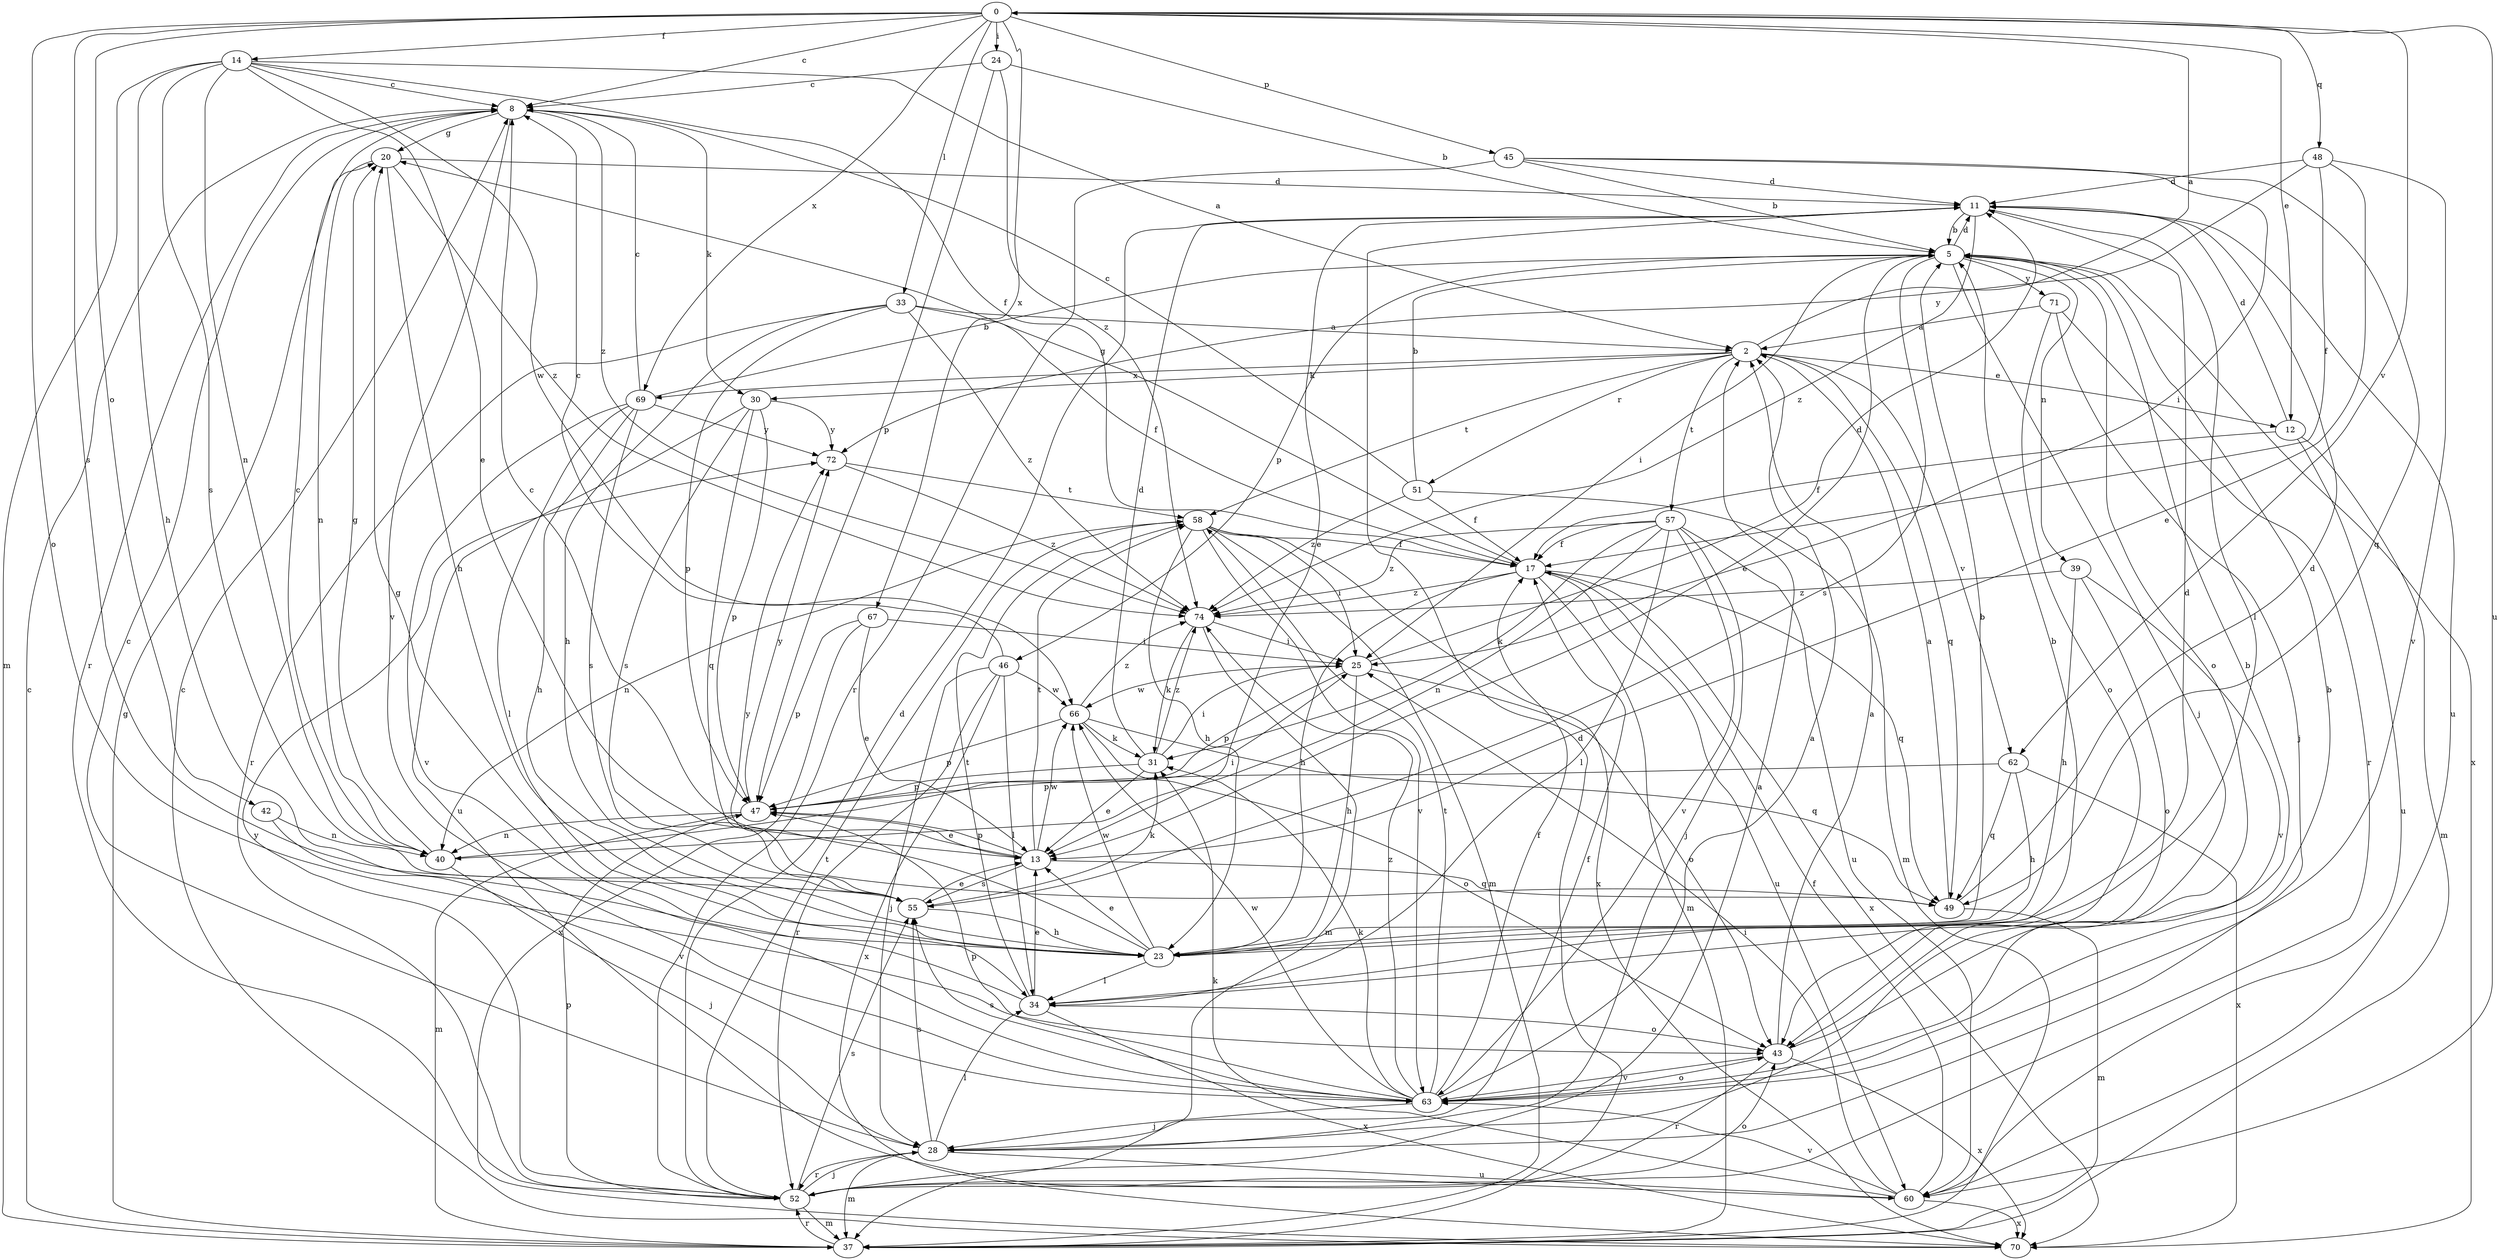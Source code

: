 strict digraph  {
0;
2;
5;
8;
11;
12;
13;
14;
17;
20;
23;
24;
25;
28;
30;
31;
33;
34;
37;
39;
40;
42;
43;
45;
46;
47;
48;
49;
51;
52;
55;
57;
58;
60;
62;
63;
66;
67;
69;
70;
71;
72;
74;
0 -> 8  [label=c];
0 -> 12  [label=e];
0 -> 14  [label=f];
0 -> 24  [label=i];
0 -> 33  [label=l];
0 -> 42  [label=o];
0 -> 43  [label=o];
0 -> 45  [label=p];
0 -> 48  [label=q];
0 -> 55  [label=s];
0 -> 60  [label=u];
0 -> 62  [label=v];
0 -> 67  [label=x];
0 -> 69  [label=x];
2 -> 0  [label=a];
2 -> 12  [label=e];
2 -> 30  [label=k];
2 -> 49  [label=q];
2 -> 51  [label=r];
2 -> 57  [label=t];
2 -> 58  [label=t];
2 -> 62  [label=v];
2 -> 69  [label=x];
5 -> 11  [label=d];
5 -> 13  [label=e];
5 -> 25  [label=i];
5 -> 28  [label=j];
5 -> 39  [label=n];
5 -> 43  [label=o];
5 -> 46  [label=p];
5 -> 55  [label=s];
5 -> 70  [label=x];
5 -> 71  [label=y];
8 -> 20  [label=g];
8 -> 30  [label=k];
8 -> 52  [label=r];
8 -> 63  [label=v];
8 -> 74  [label=z];
11 -> 5  [label=b];
11 -> 13  [label=e];
11 -> 34  [label=l];
11 -> 60  [label=u];
11 -> 74  [label=z];
12 -> 11  [label=d];
12 -> 17  [label=f];
12 -> 37  [label=m];
12 -> 60  [label=u];
13 -> 8  [label=c];
13 -> 47  [label=p];
13 -> 49  [label=q];
13 -> 55  [label=s];
13 -> 58  [label=t];
13 -> 66  [label=w];
14 -> 2  [label=a];
14 -> 8  [label=c];
14 -> 13  [label=e];
14 -> 17  [label=f];
14 -> 23  [label=h];
14 -> 37  [label=m];
14 -> 40  [label=n];
14 -> 55  [label=s];
14 -> 66  [label=w];
17 -> 20  [label=g];
17 -> 23  [label=h];
17 -> 37  [label=m];
17 -> 49  [label=q];
17 -> 60  [label=u];
17 -> 70  [label=x];
17 -> 74  [label=z];
20 -> 11  [label=d];
20 -> 23  [label=h];
20 -> 40  [label=n];
20 -> 74  [label=z];
23 -> 5  [label=b];
23 -> 11  [label=d];
23 -> 13  [label=e];
23 -> 34  [label=l];
23 -> 66  [label=w];
23 -> 72  [label=y];
24 -> 5  [label=b];
24 -> 8  [label=c];
24 -> 47  [label=p];
24 -> 74  [label=z];
25 -> 11  [label=d];
25 -> 23  [label=h];
25 -> 43  [label=o];
25 -> 47  [label=p];
25 -> 66  [label=w];
28 -> 8  [label=c];
28 -> 17  [label=f];
28 -> 34  [label=l];
28 -> 37  [label=m];
28 -> 52  [label=r];
28 -> 55  [label=s];
28 -> 60  [label=u];
30 -> 47  [label=p];
30 -> 49  [label=q];
30 -> 55  [label=s];
30 -> 60  [label=u];
30 -> 72  [label=y];
31 -> 11  [label=d];
31 -> 13  [label=e];
31 -> 25  [label=i];
31 -> 47  [label=p];
31 -> 74  [label=z];
33 -> 2  [label=a];
33 -> 17  [label=f];
33 -> 23  [label=h];
33 -> 47  [label=p];
33 -> 52  [label=r];
33 -> 74  [label=z];
34 -> 5  [label=b];
34 -> 13  [label=e];
34 -> 20  [label=g];
34 -> 43  [label=o];
34 -> 58  [label=t];
34 -> 70  [label=x];
37 -> 8  [label=c];
37 -> 11  [label=d];
37 -> 20  [label=g];
37 -> 52  [label=r];
39 -> 23  [label=h];
39 -> 43  [label=o];
39 -> 63  [label=v];
39 -> 74  [label=z];
40 -> 8  [label=c];
40 -> 20  [label=g];
40 -> 25  [label=i];
40 -> 28  [label=j];
42 -> 40  [label=n];
42 -> 63  [label=v];
43 -> 2  [label=a];
43 -> 5  [label=b];
43 -> 52  [label=r];
43 -> 63  [label=v];
43 -> 70  [label=x];
45 -> 5  [label=b];
45 -> 11  [label=d];
45 -> 25  [label=i];
45 -> 49  [label=q];
45 -> 52  [label=r];
46 -> 8  [label=c];
46 -> 28  [label=j];
46 -> 34  [label=l];
46 -> 52  [label=r];
46 -> 66  [label=w];
46 -> 70  [label=x];
47 -> 13  [label=e];
47 -> 37  [label=m];
47 -> 40  [label=n];
47 -> 72  [label=y];
48 -> 11  [label=d];
48 -> 13  [label=e];
48 -> 17  [label=f];
48 -> 63  [label=v];
48 -> 72  [label=y];
49 -> 2  [label=a];
49 -> 11  [label=d];
49 -> 37  [label=m];
51 -> 5  [label=b];
51 -> 8  [label=c];
51 -> 17  [label=f];
51 -> 37  [label=m];
51 -> 74  [label=z];
52 -> 2  [label=a];
52 -> 11  [label=d];
52 -> 28  [label=j];
52 -> 37  [label=m];
52 -> 43  [label=o];
52 -> 47  [label=p];
52 -> 55  [label=s];
52 -> 58  [label=t];
52 -> 72  [label=y];
55 -> 13  [label=e];
55 -> 23  [label=h];
55 -> 31  [label=k];
57 -> 17  [label=f];
57 -> 28  [label=j];
57 -> 31  [label=k];
57 -> 34  [label=l];
57 -> 40  [label=n];
57 -> 60  [label=u];
57 -> 63  [label=v];
57 -> 74  [label=z];
58 -> 17  [label=f];
58 -> 23  [label=h];
58 -> 25  [label=i];
58 -> 37  [label=m];
58 -> 40  [label=n];
58 -> 63  [label=v];
58 -> 70  [label=x];
60 -> 17  [label=f];
60 -> 25  [label=i];
60 -> 31  [label=k];
60 -> 63  [label=v];
60 -> 70  [label=x];
62 -> 23  [label=h];
62 -> 47  [label=p];
62 -> 49  [label=q];
62 -> 70  [label=x];
63 -> 2  [label=a];
63 -> 5  [label=b];
63 -> 17  [label=f];
63 -> 28  [label=j];
63 -> 31  [label=k];
63 -> 43  [label=o];
63 -> 47  [label=p];
63 -> 55  [label=s];
63 -> 58  [label=t];
63 -> 66  [label=w];
63 -> 74  [label=z];
66 -> 31  [label=k];
66 -> 43  [label=o];
66 -> 47  [label=p];
66 -> 49  [label=q];
66 -> 74  [label=z];
67 -> 13  [label=e];
67 -> 25  [label=i];
67 -> 47  [label=p];
67 -> 70  [label=x];
69 -> 5  [label=b];
69 -> 8  [label=c];
69 -> 23  [label=h];
69 -> 34  [label=l];
69 -> 55  [label=s];
69 -> 63  [label=v];
69 -> 72  [label=y];
70 -> 8  [label=c];
71 -> 2  [label=a];
71 -> 28  [label=j];
71 -> 43  [label=o];
71 -> 52  [label=r];
72 -> 58  [label=t];
72 -> 74  [label=z];
74 -> 25  [label=i];
74 -> 31  [label=k];
74 -> 37  [label=m];
}
